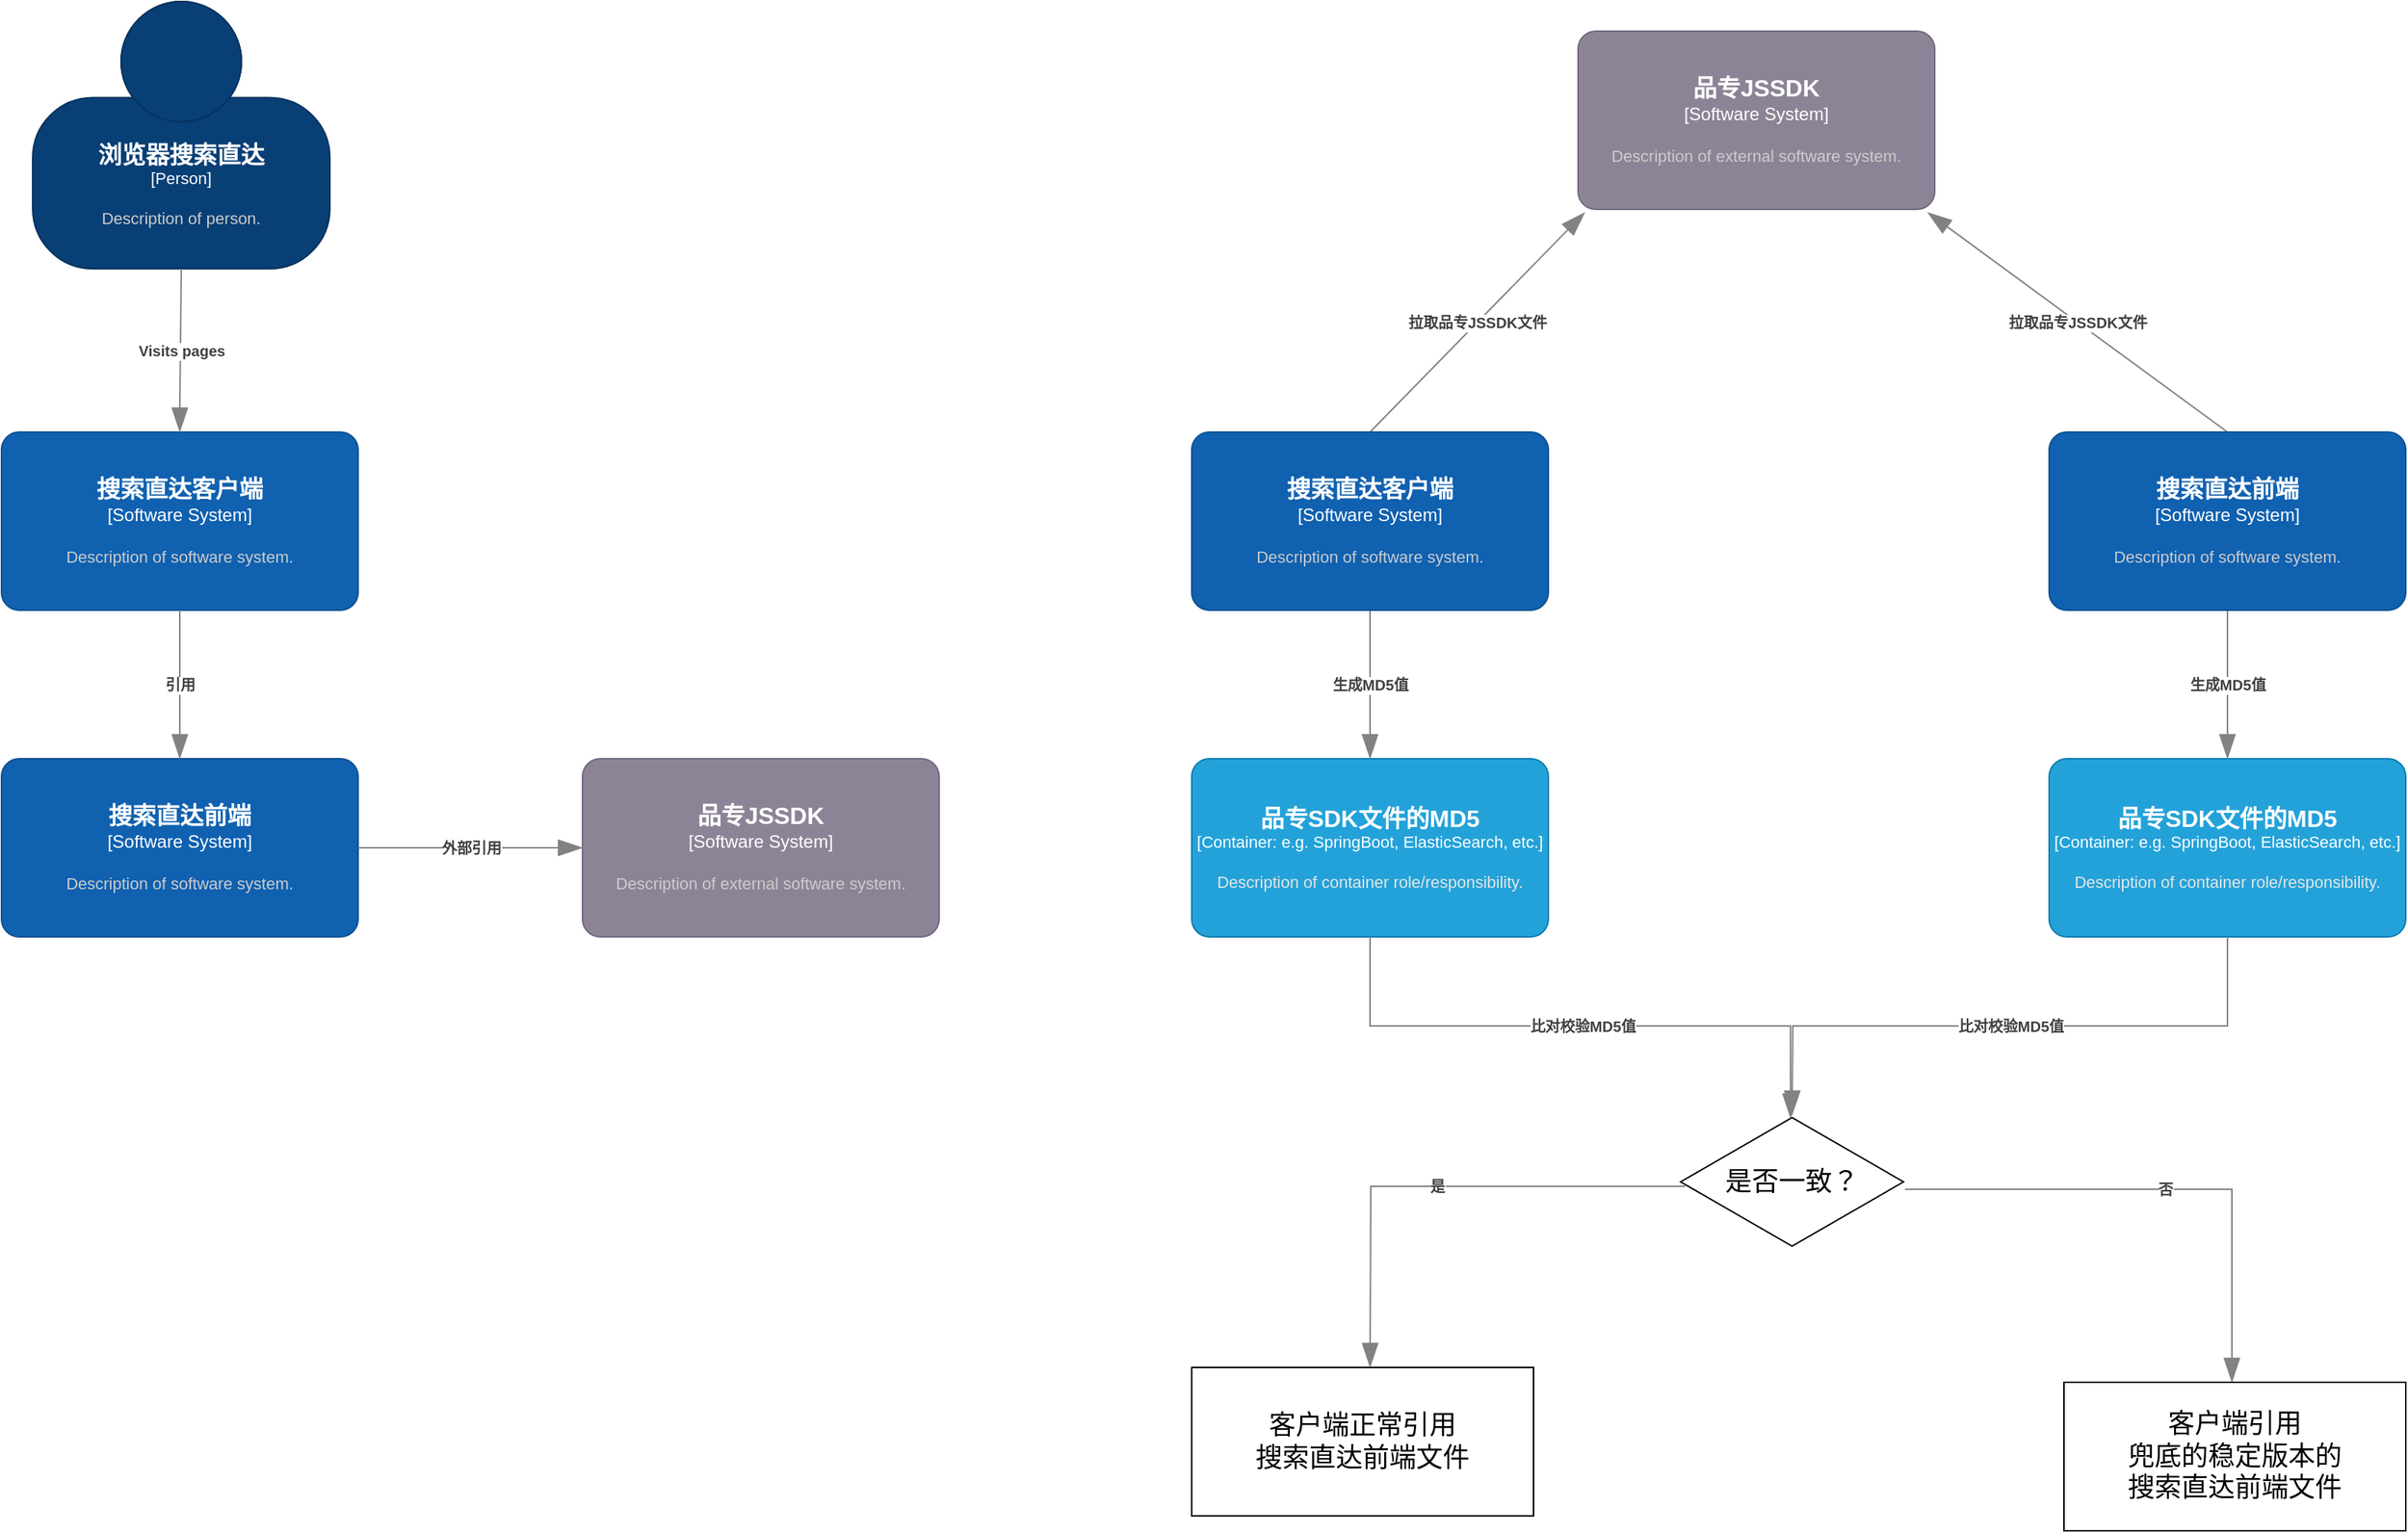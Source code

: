 <mxfile version="20.8.4" type="github">
  <diagram id="S9pyymNIswsgKC61__1_" name="第 1 页">
    <mxGraphModel dx="1969" dy="2068" grid="1" gridSize="10" guides="1" tooltips="1" connect="1" arrows="1" fold="1" page="1" pageScale="1" pageWidth="827" pageHeight="1169" math="0" shadow="0">
      <root>
        <mxCell id="0" />
        <mxCell id="1" parent="0" />
        <object placeholders="1" c4Type="Relationship" c4Description="拉取品专JSSDK文件" label="&lt;div style=&quot;text-align: left&quot;&gt;&lt;div style=&quot;text-align: center&quot;&gt;&lt;b&gt;%c4Description%&lt;/b&gt;&lt;/div&gt;" id="StwO0MmoBAOFxU6X5Iu2-7">
          <mxCell style="endArrow=blockThin;html=1;fontSize=10;fontColor=#404040;strokeWidth=1;endFill=1;strokeColor=#828282;elbow=vertical;metaEdit=1;endSize=14;startSize=14;jumpStyle=arc;jumpSize=16;rounded=0;entryX=0.019;entryY=1.017;entryDx=0;entryDy=0;entryPerimeter=0;exitX=0.5;exitY=0;exitDx=0;exitDy=0;exitPerimeter=0;" edge="1" parent="1" source="StwO0MmoBAOFxU6X5Iu2-57" target="StwO0MmoBAOFxU6X5Iu2-56">
            <mxGeometry width="240" relative="1" as="geometry">
              <mxPoint x="1190" y="-870" as="sourcePoint" />
              <mxPoint x="970" y="-880" as="targetPoint" />
            </mxGeometry>
          </mxCell>
        </object>
        <object placeholders="1" c4Type="Relationship" c4Description="拉取品专JSSDK文件" label="&lt;div style=&quot;text-align: left&quot;&gt;&lt;div style=&quot;text-align: center&quot;&gt;&lt;b&gt;%c4Description%&lt;/b&gt;&lt;/div&gt;" id="StwO0MmoBAOFxU6X5Iu2-8">
          <mxCell style="endArrow=blockThin;html=1;fontSize=10;fontColor=#404040;strokeWidth=1;endFill=1;strokeColor=#828282;elbow=vertical;metaEdit=1;endSize=14;startSize=14;jumpStyle=arc;jumpSize=16;rounded=0;entryX=0.98;entryY=1.017;entryDx=0;entryDy=0;entryPerimeter=0;exitX=0.5;exitY=0;exitDx=0;exitDy=0;exitPerimeter=0;" edge="1" parent="1" source="StwO0MmoBAOFxU6X5Iu2-58" target="StwO0MmoBAOFxU6X5Iu2-56">
            <mxGeometry width="240" relative="1" as="geometry">
              <mxPoint x="1700" y="-880" as="sourcePoint" />
              <mxPoint x="1747" y="-760" as="targetPoint" />
            </mxGeometry>
          </mxCell>
        </object>
        <object placeholders="1" c4Name="品专SDK文件的MD5" c4Type="Container" c4Technology="e.g. SpringBoot, ElasticSearch, etc." c4Description="Description of container role/responsibility." label="&lt;font style=&quot;font-size: 16px&quot;&gt;&lt;b&gt;%c4Name%&lt;/b&gt;&lt;/font&gt;&lt;div&gt;[%c4Type%: %c4Technology%]&lt;/div&gt;&lt;br&gt;&lt;div&gt;&lt;font style=&quot;font-size: 11px&quot;&gt;&lt;font color=&quot;#E6E6E6&quot;&gt;%c4Description%&lt;/font&gt;&lt;/div&gt;" id="StwO0MmoBAOFxU6X5Iu2-10">
          <mxCell style="rounded=1;whiteSpace=wrap;html=1;fontSize=11;labelBackgroundColor=none;fillColor=#23A2D9;fontColor=#ffffff;align=center;arcSize=10;strokeColor=#0E7DAD;metaEdit=1;resizable=0;points=[[0.25,0,0],[0.5,0,0],[0.75,0,0],[1,0.25,0],[1,0.5,0],[1,0.75,0],[0.75,1,0],[0.5,1,0],[0.25,1,0],[0,0.75,0],[0,0.5,0],[0,0.25,0]];" vertex="1" parent="1">
            <mxGeometry x="1050" y="-600" width="240" height="120" as="geometry" />
          </mxCell>
        </object>
        <object placeholders="1" c4Type="Relationship" c4Description="生成MD5值" label="&lt;div style=&quot;text-align: left&quot;&gt;&lt;div style=&quot;text-align: center&quot;&gt;&lt;b&gt;%c4Description%&lt;/b&gt;&lt;/div&gt;" id="StwO0MmoBAOFxU6X5Iu2-11">
          <mxCell style="endArrow=blockThin;html=1;fontSize=10;fontColor=#404040;strokeWidth=1;endFill=1;strokeColor=#828282;elbow=vertical;metaEdit=1;endSize=14;startSize=14;jumpStyle=arc;jumpSize=16;rounded=0;edgeStyle=orthogonalEdgeStyle;exitX=0.5;exitY=1;exitDx=0;exitDy=0;exitPerimeter=0;entryX=0.5;entryY=0;entryDx=0;entryDy=0;entryPerimeter=0;" edge="1" parent="1" source="StwO0MmoBAOFxU6X5Iu2-57" target="StwO0MmoBAOFxU6X5Iu2-10">
            <mxGeometry width="240" relative="1" as="geometry">
              <mxPoint x="1170" y="-770" as="sourcePoint" />
              <mxPoint x="1570" y="-600" as="targetPoint" />
            </mxGeometry>
          </mxCell>
        </object>
        <object placeholders="1" c4Name="品专SDK文件的MD5" c4Type="Container" c4Technology="e.g. SpringBoot, ElasticSearch, etc." c4Description="Description of container role/responsibility." label="&lt;font style=&quot;font-size: 16px&quot;&gt;&lt;b&gt;%c4Name%&lt;/b&gt;&lt;/font&gt;&lt;div&gt;[%c4Type%: %c4Technology%]&lt;/div&gt;&lt;br&gt;&lt;div&gt;&lt;font style=&quot;font-size: 11px&quot;&gt;&lt;font color=&quot;#E6E6E6&quot;&gt;%c4Description%&lt;/font&gt;&lt;/div&gt;" id="StwO0MmoBAOFxU6X5Iu2-13">
          <mxCell style="rounded=1;whiteSpace=wrap;html=1;fontSize=11;labelBackgroundColor=none;fillColor=#23A2D9;fontColor=#ffffff;align=center;arcSize=10;strokeColor=#0E7DAD;metaEdit=1;resizable=0;points=[[0.25,0,0],[0.5,0,0],[0.75,0,0],[1,0.25,0],[1,0.5,0],[1,0.75,0],[0.75,1,0],[0.5,1,0],[0.25,1,0],[0,0.75,0],[0,0.5,0],[0,0.25,0]];" vertex="1" parent="1">
            <mxGeometry x="1627" y="-600" width="240" height="120" as="geometry" />
          </mxCell>
        </object>
        <object placeholders="1" c4Type="Relationship" c4Description="生成MD5值" label="&lt;div style=&quot;text-align: left&quot;&gt;&lt;div style=&quot;text-align: center&quot;&gt;&lt;b&gt;%c4Description%&lt;/b&gt;&lt;/div&gt;" id="StwO0MmoBAOFxU6X5Iu2-14">
          <mxCell style="endArrow=blockThin;html=1;fontSize=10;fontColor=#404040;strokeWidth=1;endFill=1;strokeColor=#828282;elbow=vertical;metaEdit=1;endSize=14;startSize=14;jumpStyle=arc;jumpSize=16;rounded=0;edgeStyle=orthogonalEdgeStyle;exitX=0.5;exitY=1;exitDx=0;exitDy=0;exitPerimeter=0;entryX=0.5;entryY=0;entryDx=0;entryDy=0;entryPerimeter=0;" edge="1" parent="1" target="StwO0MmoBAOFxU6X5Iu2-13" source="StwO0MmoBAOFxU6X5Iu2-58">
            <mxGeometry width="240" relative="1" as="geometry">
              <mxPoint x="1747" y="-770" as="sourcePoint" />
              <mxPoint x="2147" y="-600" as="targetPoint" />
            </mxGeometry>
          </mxCell>
        </object>
        <mxCell id="StwO0MmoBAOFxU6X5Iu2-18" value="&lt;font style=&quot;font-size: 18px;&quot;&gt;是否一致？&lt;/font&gt;" style="html=1;whiteSpace=wrap;aspect=fixed;shape=isoRectangle;" vertex="1" parent="1">
          <mxGeometry x="1379" y="-360" width="150" height="90" as="geometry" />
        </mxCell>
        <object placeholders="1" c4Type="Relationship" c4Description="比对校验MD5值" label="&lt;div style=&quot;text-align: left&quot;&gt;&lt;div style=&quot;text-align: center&quot;&gt;&lt;b&gt;%c4Description%&lt;/b&gt;&lt;/div&gt;" id="StwO0MmoBAOFxU6X5Iu2-24">
          <mxCell style="endArrow=blockThin;html=1;fontSize=10;fontColor=#404040;strokeWidth=1;endFill=1;strokeColor=#828282;elbow=vertical;metaEdit=1;endSize=14;startSize=14;jumpStyle=arc;jumpSize=16;rounded=0;edgeStyle=orthogonalEdgeStyle;exitX=0.5;exitY=1;exitDx=0;exitDy=0;exitPerimeter=0;entryX=0.493;entryY=0.022;entryDx=0;entryDy=0;entryPerimeter=0;" edge="1" parent="1" source="StwO0MmoBAOFxU6X5Iu2-10" target="StwO0MmoBAOFxU6X5Iu2-18">
            <mxGeometry width="240" relative="1" as="geometry">
              <mxPoint x="1170" y="-290" as="sourcePoint" />
              <mxPoint x="1410" y="-290" as="targetPoint" />
            </mxGeometry>
          </mxCell>
        </object>
        <object placeholders="1" c4Type="Relationship" c4Description="比对校验MD5值" label="&lt;div style=&quot;text-align: left&quot;&gt;&lt;div style=&quot;text-align: center&quot;&gt;&lt;b&gt;%c4Description%&lt;/b&gt;&lt;/div&gt;" id="StwO0MmoBAOFxU6X5Iu2-25">
          <mxCell style="endArrow=blockThin;html=1;fontSize=10;fontColor=#404040;strokeWidth=1;endFill=1;strokeColor=#828282;elbow=vertical;metaEdit=1;endSize=14;startSize=14;jumpStyle=arc;jumpSize=16;rounded=0;edgeStyle=orthogonalEdgeStyle;exitX=0.5;exitY=1;exitDx=0;exitDy=0;exitPerimeter=0;" edge="1" parent="1" source="StwO0MmoBAOFxU6X5Iu2-13">
            <mxGeometry width="240" relative="1" as="geometry">
              <mxPoint x="1180" y="-470" as="sourcePoint" />
              <mxPoint x="1454" y="-360" as="targetPoint" />
            </mxGeometry>
          </mxCell>
        </object>
        <object placeholders="1" c4Type="Relationship" c4Description="是" label="&lt;div style=&quot;text-align: left&quot;&gt;&lt;div style=&quot;text-align: center&quot;&gt;&lt;b&gt;%c4Description%&lt;/b&gt;&lt;/div&gt;" id="StwO0MmoBAOFxU6X5Iu2-26">
          <mxCell style="endArrow=blockThin;html=1;fontSize=10;fontColor=#404040;strokeWidth=1;endFill=1;strokeColor=#828282;elbow=vertical;metaEdit=1;endSize=14;startSize=14;jumpStyle=arc;jumpSize=16;rounded=0;edgeStyle=orthogonalEdgeStyle;exitX=0.02;exitY=0.533;exitDx=0;exitDy=0;exitPerimeter=0;" edge="1" parent="1" source="StwO0MmoBAOFxU6X5Iu2-18">
            <mxGeometry width="240" relative="1" as="geometry">
              <mxPoint x="1270" y="-200" as="sourcePoint" />
              <mxPoint x="1170" y="-190" as="targetPoint" />
            </mxGeometry>
          </mxCell>
        </object>
        <object placeholders="1" c4Type="Relationship" c4Description="否" label="&lt;div style=&quot;text-align: left&quot;&gt;&lt;div style=&quot;text-align: center&quot;&gt;&lt;b&gt;%c4Description%&lt;/b&gt;&lt;/div&gt;" id="StwO0MmoBAOFxU6X5Iu2-31">
          <mxCell style="endArrow=blockThin;html=1;fontSize=10;fontColor=#404040;strokeWidth=1;endFill=1;strokeColor=#828282;elbow=vertical;metaEdit=1;endSize=14;startSize=14;jumpStyle=arc;jumpSize=16;rounded=0;edgeStyle=orthogonalEdgeStyle;" edge="1" parent="1">
            <mxGeometry width="240" relative="1" as="geometry">
              <mxPoint x="1530" y="-310" as="sourcePoint" />
              <mxPoint x="1750" y="-180" as="targetPoint" />
              <Array as="points">
                <mxPoint x="1750" y="-310" />
              </Array>
            </mxGeometry>
          </mxCell>
        </object>
        <mxCell id="StwO0MmoBAOFxU6X5Iu2-32" value="&lt;font style=&quot;font-size: 18px;&quot;&gt;客户端正常引用&lt;br&gt;搜索直达前端文件&lt;/font&gt;" style="rounded=0;whiteSpace=wrap;html=1;" vertex="1" parent="1">
          <mxGeometry x="1050" y="-190" width="230" height="100" as="geometry" />
        </mxCell>
        <object placeholders="1" c4Name="浏览器搜索直达" c4Type="Person" c4Description="Description of person." label="&lt;font style=&quot;font-size: 16px&quot;&gt;&lt;b&gt;%c4Name%&lt;/b&gt;&lt;/font&gt;&lt;div&gt;[%c4Type%]&lt;/div&gt;&lt;br&gt;&lt;div&gt;&lt;font style=&quot;font-size: 11px&quot;&gt;&lt;font color=&quot;#cccccc&quot;&gt;%c4Description%&lt;/font&gt;&lt;/div&gt;" id="StwO0MmoBAOFxU6X5Iu2-49">
          <mxCell style="html=1;fontSize=11;dashed=0;whiteSpace=wrap;fillColor=#083F75;strokeColor=#06315C;fontColor=#ffffff;shape=mxgraph.c4.person2;align=center;metaEdit=1;points=[[0.5,0,0],[1,0.5,0],[1,0.75,0],[0.75,1,0],[0.5,1,0],[0.25,1,0],[0,0.75,0],[0,0.5,0]];resizable=0;" vertex="1" parent="1">
            <mxGeometry x="270" y="-1110" width="200" height="180" as="geometry" />
          </mxCell>
        </object>
        <object placeholders="1" c4Name="搜索直达客户端" c4Type="Software System" c4Description="Description of software system." label="&lt;font style=&quot;font-size: 16px&quot;&gt;&lt;b&gt;%c4Name%&lt;/b&gt;&lt;/font&gt;&lt;div&gt;[%c4Type%]&lt;/div&gt;&lt;br&gt;&lt;div&gt;&lt;font style=&quot;font-size: 11px&quot;&gt;&lt;font color=&quot;#cccccc&quot;&gt;%c4Description%&lt;/font&gt;&lt;/div&gt;" id="StwO0MmoBAOFxU6X5Iu2-50">
          <mxCell style="rounded=1;whiteSpace=wrap;html=1;labelBackgroundColor=none;fillColor=#1061B0;fontColor=#ffffff;align=center;arcSize=10;strokeColor=#0D5091;metaEdit=1;resizable=0;points=[[0.25,0,0],[0.5,0,0],[0.75,0,0],[1,0.25,0],[1,0.5,0],[1,0.75,0],[0.75,1,0],[0.5,1,0],[0.25,1,0],[0,0.75,0],[0,0.5,0],[0,0.25,0]];" vertex="1" parent="1">
            <mxGeometry x="249" y="-820" width="240" height="120" as="geometry" />
          </mxCell>
        </object>
        <object placeholders="1" c4Name="搜索直达前端" c4Type="Software System" c4Description="Description of software system." label="&lt;font style=&quot;font-size: 16px&quot;&gt;&lt;b&gt;%c4Name%&lt;/b&gt;&lt;/font&gt;&lt;div&gt;[%c4Type%]&lt;/div&gt;&lt;br&gt;&lt;div&gt;&lt;font style=&quot;font-size: 11px&quot;&gt;&lt;font color=&quot;#cccccc&quot;&gt;%c4Description%&lt;/font&gt;&lt;/div&gt;" id="StwO0MmoBAOFxU6X5Iu2-51">
          <mxCell style="rounded=1;whiteSpace=wrap;html=1;labelBackgroundColor=none;fillColor=#1061B0;fontColor=#ffffff;align=center;arcSize=10;strokeColor=#0D5091;metaEdit=1;resizable=0;points=[[0.25,0,0],[0.5,0,0],[0.75,0,0],[1,0.25,0],[1,0.5,0],[1,0.75,0],[0.75,1,0],[0.5,1,0],[0.25,1,0],[0,0.75,0],[0,0.5,0],[0,0.25,0]];" vertex="1" parent="1">
            <mxGeometry x="249" y="-600" width="240" height="120" as="geometry" />
          </mxCell>
        </object>
        <object placeholders="1" c4Name="品专JSSDK" c4Type="Software System" c4Description="Description of external software system." label="&lt;font style=&quot;font-size: 16px&quot;&gt;&lt;b&gt;%c4Name%&lt;/b&gt;&lt;/font&gt;&lt;div&gt;[%c4Type%]&lt;/div&gt;&lt;br&gt;&lt;div&gt;&lt;font style=&quot;font-size: 11px&quot;&gt;&lt;font color=&quot;#cccccc&quot;&gt;%c4Description%&lt;/font&gt;&lt;/div&gt;" id="StwO0MmoBAOFxU6X5Iu2-52">
          <mxCell style="rounded=1;whiteSpace=wrap;html=1;labelBackgroundColor=none;fillColor=#8C8496;fontColor=#ffffff;align=center;arcSize=10;strokeColor=#736782;metaEdit=1;resizable=0;points=[[0.25,0,0],[0.5,0,0],[0.75,0,0],[1,0.25,0],[1,0.5,0],[1,0.75,0],[0.75,1,0],[0.5,1,0],[0.25,1,0],[0,0.75,0],[0,0.5,0],[0,0.25,0]];" vertex="1" parent="1">
            <mxGeometry x="640" y="-600" width="240" height="120" as="geometry" />
          </mxCell>
        </object>
        <object placeholders="1" c4Type="Relationship" c4Description="Visits pages" label="&lt;div style=&quot;text-align: left&quot;&gt;&lt;div style=&quot;text-align: center&quot;&gt;&lt;b&gt;%c4Description%&lt;/b&gt;&lt;/div&gt;" id="StwO0MmoBAOFxU6X5Iu2-53">
          <mxCell style="endArrow=blockThin;html=1;fontSize=10;fontColor=#404040;strokeWidth=1;endFill=1;strokeColor=#828282;elbow=vertical;metaEdit=1;endSize=14;startSize=14;jumpStyle=arc;jumpSize=16;rounded=0;edgeStyle=orthogonalEdgeStyle;exitX=0.5;exitY=1;exitDx=0;exitDy=0;exitPerimeter=0;entryX=0.5;entryY=0;entryDx=0;entryDy=0;entryPerimeter=0;" edge="1" parent="1" source="StwO0MmoBAOFxU6X5Iu2-49" target="StwO0MmoBAOFxU6X5Iu2-50">
            <mxGeometry width="240" relative="1" as="geometry">
              <mxPoint x="640" y="-500" as="sourcePoint" />
              <mxPoint x="880" y="-500" as="targetPoint" />
            </mxGeometry>
          </mxCell>
        </object>
        <object placeholders="1" c4Type="Relationship" c4Description="引用" label="&lt;div style=&quot;text-align: left&quot;&gt;&lt;div style=&quot;text-align: center&quot;&gt;&lt;b&gt;%c4Description%&lt;/b&gt;&lt;/div&gt;" id="StwO0MmoBAOFxU6X5Iu2-54">
          <mxCell style="endArrow=blockThin;html=1;fontSize=10;fontColor=#404040;strokeWidth=1;endFill=1;strokeColor=#828282;elbow=vertical;metaEdit=1;endSize=14;startSize=14;jumpStyle=arc;jumpSize=16;rounded=0;edgeStyle=orthogonalEdgeStyle;exitX=0.5;exitY=1;exitDx=0;exitDy=0;exitPerimeter=0;entryX=0.5;entryY=0;entryDx=0;entryDy=0;entryPerimeter=0;" edge="1" parent="1" source="StwO0MmoBAOFxU6X5Iu2-50" target="StwO0MmoBAOFxU6X5Iu2-51">
            <mxGeometry width="240" relative="1" as="geometry">
              <mxPoint x="550" y="-660" as="sourcePoint" />
              <mxPoint x="790" y="-660" as="targetPoint" />
            </mxGeometry>
          </mxCell>
        </object>
        <object placeholders="1" c4Type="Relationship" c4Description="外部引用" label="&lt;div style=&quot;text-align: left&quot;&gt;&lt;div style=&quot;text-align: center&quot;&gt;&lt;b&gt;%c4Description%&lt;/b&gt;&lt;/div&gt;" id="StwO0MmoBAOFxU6X5Iu2-55">
          <mxCell style="endArrow=blockThin;html=1;fontSize=10;fontColor=#404040;strokeWidth=1;endFill=1;strokeColor=#828282;elbow=vertical;metaEdit=1;endSize=14;startSize=14;jumpStyle=arc;jumpSize=16;rounded=0;edgeStyle=orthogonalEdgeStyle;exitX=1;exitY=0.5;exitDx=0;exitDy=0;exitPerimeter=0;entryX=0;entryY=0.5;entryDx=0;entryDy=0;entryPerimeter=0;" edge="1" parent="1" source="StwO0MmoBAOFxU6X5Iu2-51" target="StwO0MmoBAOFxU6X5Iu2-52">
            <mxGeometry width="240" relative="1" as="geometry">
              <mxPoint x="520" y="-330" as="sourcePoint" />
              <mxPoint x="760" y="-330" as="targetPoint" />
            </mxGeometry>
          </mxCell>
        </object>
        <object placeholders="1" c4Name="品专JSSDK" c4Type="Software System" c4Description="Description of external software system." label="&lt;font style=&quot;font-size: 16px&quot;&gt;&lt;b&gt;%c4Name%&lt;/b&gt;&lt;/font&gt;&lt;div&gt;[%c4Type%]&lt;/div&gt;&lt;br&gt;&lt;div&gt;&lt;font style=&quot;font-size: 11px&quot;&gt;&lt;font color=&quot;#cccccc&quot;&gt;%c4Description%&lt;/font&gt;&lt;/div&gt;" id="StwO0MmoBAOFxU6X5Iu2-56">
          <mxCell style="rounded=1;whiteSpace=wrap;html=1;labelBackgroundColor=none;fillColor=#8C8496;fontColor=#ffffff;align=center;arcSize=10;strokeColor=#736782;metaEdit=1;resizable=0;points=[[0.25,0,0],[0.5,0,0],[0.75,0,0],[1,0.25,0],[1,0.5,0],[1,0.75,0],[0.75,1,0],[0.5,1,0],[0.25,1,0],[0,0.75,0],[0,0.5,0],[0,0.25,0]];" vertex="1" parent="1">
            <mxGeometry x="1310" y="-1090" width="240" height="120" as="geometry" />
          </mxCell>
        </object>
        <object placeholders="1" c4Name="搜索直达客户端" c4Type="Software System" c4Description="Description of software system." label="&lt;font style=&quot;font-size: 16px&quot;&gt;&lt;b&gt;%c4Name%&lt;/b&gt;&lt;/font&gt;&lt;div&gt;[%c4Type%]&lt;/div&gt;&lt;br&gt;&lt;div&gt;&lt;font style=&quot;font-size: 11px&quot;&gt;&lt;font color=&quot;#cccccc&quot;&gt;%c4Description%&lt;/font&gt;&lt;/div&gt;" id="StwO0MmoBAOFxU6X5Iu2-57">
          <mxCell style="rounded=1;whiteSpace=wrap;html=1;labelBackgroundColor=none;fillColor=#1061B0;fontColor=#ffffff;align=center;arcSize=10;strokeColor=#0D5091;metaEdit=1;resizable=0;points=[[0.25,0,0],[0.5,0,0],[0.75,0,0],[1,0.25,0],[1,0.5,0],[1,0.75,0],[0.75,1,0],[0.5,1,0],[0.25,1,0],[0,0.75,0],[0,0.5,0],[0,0.25,0]];" vertex="1" parent="1">
            <mxGeometry x="1050" y="-820" width="240" height="120" as="geometry" />
          </mxCell>
        </object>
        <object placeholders="1" c4Name="搜索直达前端" c4Type="Software System" c4Description="Description of software system." label="&lt;font style=&quot;font-size: 16px&quot;&gt;&lt;b&gt;%c4Name%&lt;/b&gt;&lt;/font&gt;&lt;div&gt;[%c4Type%]&lt;/div&gt;&lt;br&gt;&lt;div&gt;&lt;font style=&quot;font-size: 11px&quot;&gt;&lt;font color=&quot;#cccccc&quot;&gt;%c4Description%&lt;/font&gt;&lt;/div&gt;" id="StwO0MmoBAOFxU6X5Iu2-58">
          <mxCell style="rounded=1;whiteSpace=wrap;html=1;labelBackgroundColor=none;fillColor=#1061B0;fontColor=#ffffff;align=center;arcSize=10;strokeColor=#0D5091;metaEdit=1;resizable=0;points=[[0.25,0,0],[0.5,0,0],[0.75,0,0],[1,0.25,0],[1,0.5,0],[1,0.75,0],[0.75,1,0],[0.5,1,0],[0.25,1,0],[0,0.75,0],[0,0.5,0],[0,0.25,0]];" vertex="1" parent="1">
            <mxGeometry x="1627" y="-820" width="240" height="120" as="geometry" />
          </mxCell>
        </object>
        <mxCell id="StwO0MmoBAOFxU6X5Iu2-59" value="&lt;font style=&quot;font-size: 18px;&quot;&gt;客户端引用&lt;br style=&quot;border-color: var(--border-color);&quot;&gt;兜底的稳定版本的&lt;br style=&quot;border-color: var(--border-color);&quot;&gt;搜索直达前端文件&lt;/font&gt;" style="rounded=0;whiteSpace=wrap;html=1;" vertex="1" parent="1">
          <mxGeometry x="1637" y="-180" width="230" height="100" as="geometry" />
        </mxCell>
      </root>
    </mxGraphModel>
  </diagram>
</mxfile>
